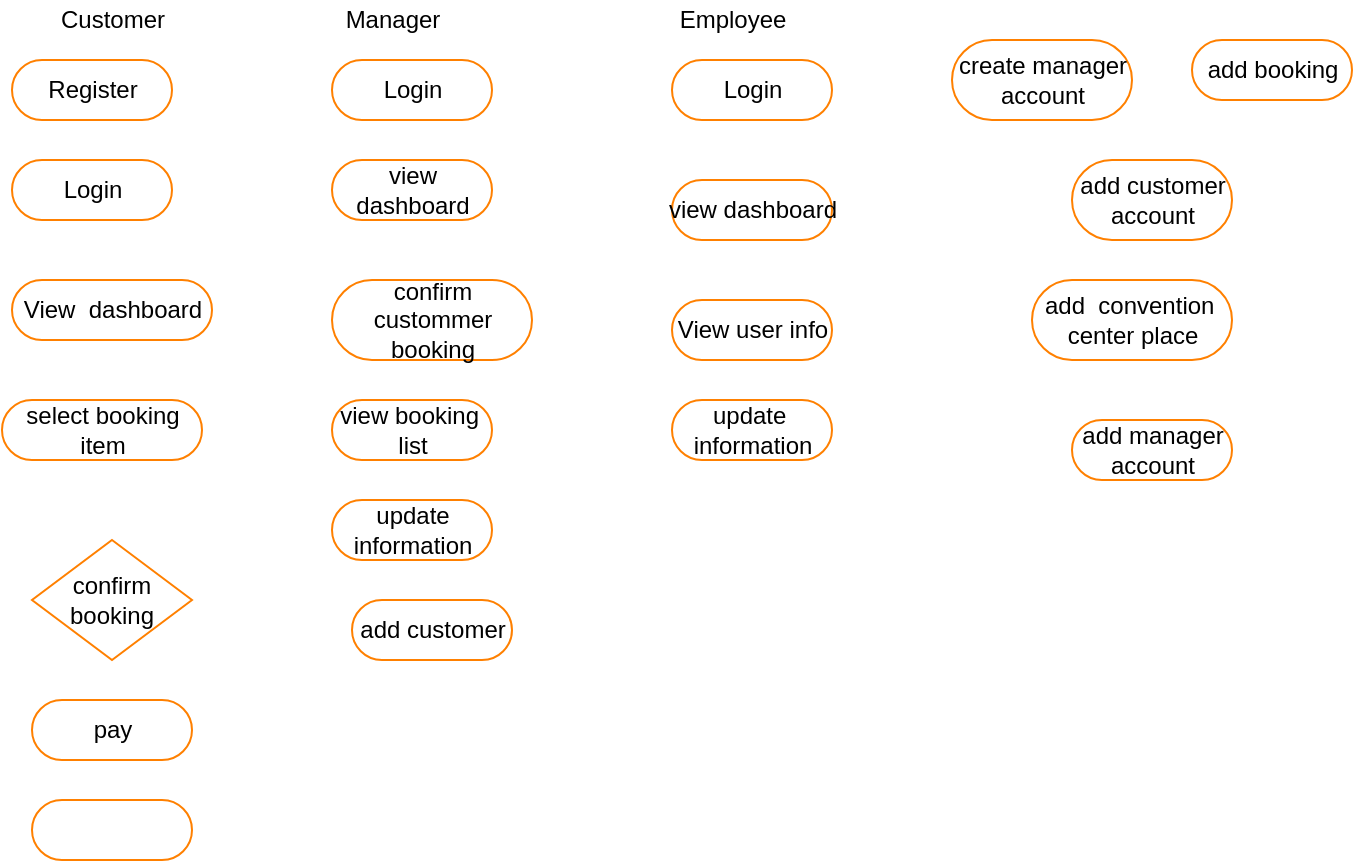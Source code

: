 <mxfile version="14.9.5" type="github">
  <diagram id="zPJUKNE570DLGpzVU4bj" name="Page-1">
    <mxGraphModel dx="854" dy="468" grid="1" gridSize="10" guides="1" tooltips="1" connect="1" arrows="1" fold="1" page="1" pageScale="1" pageWidth="850" pageHeight="1100" math="0" shadow="0">
      <root>
        <mxCell id="0" />
        <mxCell id="1" parent="0" />
        <mxCell id="eA2jIajvq4H5W07gXCKD-1" value="Register" style="html=1;dashed=0;whitespace=wrap;shape=mxgraph.dfd.start;strokeColor=#FF8000;" vertex="1" parent="1">
          <mxGeometry x="160" y="50" width="80" height="30" as="geometry" />
        </mxCell>
        <mxCell id="eA2jIajvq4H5W07gXCKD-2" value="Login" style="html=1;dashed=0;whitespace=wrap;shape=mxgraph.dfd.start;strokeColor=#FF8000;" vertex="1" parent="1">
          <mxGeometry x="160" y="100" width="80" height="30" as="geometry" />
        </mxCell>
        <mxCell id="eA2jIajvq4H5W07gXCKD-3" value="View&amp;nbsp; dashboard" style="html=1;dashed=0;whitespace=wrap;shape=mxgraph.dfd.start;strokeColor=#FF8000;" vertex="1" parent="1">
          <mxGeometry x="160" y="160" width="100" height="30" as="geometry" />
        </mxCell>
        <mxCell id="eA2jIajvq4H5W07gXCKD-4" value="select booking&lt;br&gt;item" style="html=1;dashed=0;whitespace=wrap;shape=mxgraph.dfd.start;strokeColor=#FF8000;" vertex="1" parent="1">
          <mxGeometry x="155" y="220" width="100" height="30" as="geometry" />
        </mxCell>
        <mxCell id="eA2jIajvq4H5W07gXCKD-5" value="pay&lt;span style=&quot;color: rgba(0 , 0 , 0 , 0) ; font-family: monospace ; font-size: 0px&quot;&gt;%3CmxGraphModel%3E%3Croot%3E%3CmxCell%20id%3D%220%22%2F%3E%3CmxCell%20id%3D%221%22%20parent%3D%220%22%2F%3E%3CmxCell%20id%3D%222%22%20value%3D%22%22%20style%3D%22html%3D1%3Bdashed%3D0%3Bwhitespace%3Dwrap%3Bshape%3Dmxgraph.dfd.start%3BstrokeColor%3D%23FF8000%3B%22%20vertex%3D%221%22%20parent%3D%221%22%3E%3CmxGeometry%20x%3D%22160%22%20y%3D%22100%22%20width%3D%2280%22%20height%3D%2230%22%20as%3D%22geometry%22%2F%3E%3C%2FmxCell%3E%3C%2Froot%3E%3C%2FmxGraphModel%3E&lt;/span&gt;" style="html=1;dashed=0;whitespace=wrap;shape=mxgraph.dfd.start;strokeColor=#FF8000;" vertex="1" parent="1">
          <mxGeometry x="170" y="370" width="80" height="30" as="geometry" />
        </mxCell>
        <mxCell id="eA2jIajvq4H5W07gXCKD-6" value="confirm booking" style="rhombus;whiteSpace=wrap;html=1;strokeColor=#FF8000;" vertex="1" parent="1">
          <mxGeometry x="170" y="290" width="80" height="60" as="geometry" />
        </mxCell>
        <mxCell id="eA2jIajvq4H5W07gXCKD-7" value="Customer" style="text;html=1;align=center;verticalAlign=middle;resizable=0;points=[];autosize=1;strokeColor=none;" vertex="1" parent="1">
          <mxGeometry x="175" y="20" width="70" height="20" as="geometry" />
        </mxCell>
        <mxCell id="eA2jIajvq4H5W07gXCKD-8" value="" style="html=1;dashed=0;whitespace=wrap;shape=mxgraph.dfd.start;strokeColor=#FF8000;" vertex="1" parent="1">
          <mxGeometry x="170" y="420" width="80" height="30" as="geometry" />
        </mxCell>
        <mxCell id="eA2jIajvq4H5W07gXCKD-9" value="confirm &lt;br&gt;custommer&lt;br&gt;booking" style="html=1;dashed=0;whitespace=wrap;shape=mxgraph.dfd.start;strokeColor=#FF8000;" vertex="1" parent="1">
          <mxGeometry x="320" y="160" width="100" height="40" as="geometry" />
        </mxCell>
        <mxCell id="eA2jIajvq4H5W07gXCKD-10" value="Login" style="html=1;dashed=0;whitespace=wrap;shape=mxgraph.dfd.start;strokeColor=#FF8000;" vertex="1" parent="1">
          <mxGeometry x="320" y="50" width="80" height="30" as="geometry" />
        </mxCell>
        <mxCell id="eA2jIajvq4H5W07gXCKD-11" value="view &lt;br&gt;dashboard" style="html=1;dashed=0;whitespace=wrap;shape=mxgraph.dfd.start;strokeColor=#FF8000;" vertex="1" parent="1">
          <mxGeometry x="320" y="100" width="80" height="30" as="geometry" />
        </mxCell>
        <mxCell id="eA2jIajvq4H5W07gXCKD-12" value="view booking&amp;nbsp;&lt;br&gt;list" style="html=1;dashed=0;whitespace=wrap;shape=mxgraph.dfd.start;strokeColor=#FF8000;" vertex="1" parent="1">
          <mxGeometry x="320" y="220" width="80" height="30" as="geometry" />
        </mxCell>
        <mxCell id="eA2jIajvq4H5W07gXCKD-13" value="update&lt;br&gt;information" style="html=1;dashed=0;whitespace=wrap;shape=mxgraph.dfd.start;strokeColor=#FF8000;" vertex="1" parent="1">
          <mxGeometry x="320" y="270" width="80" height="30" as="geometry" />
        </mxCell>
        <mxCell id="eA2jIajvq4H5W07gXCKD-14" value="add customer" style="html=1;dashed=0;whitespace=wrap;shape=mxgraph.dfd.start;strokeColor=#FF8000;" vertex="1" parent="1">
          <mxGeometry x="330" y="320" width="80" height="30" as="geometry" />
        </mxCell>
        <mxCell id="eA2jIajvq4H5W07gXCKD-15" value="Login" style="html=1;dashed=0;whitespace=wrap;shape=mxgraph.dfd.start;strokeColor=#FF8000;" vertex="1" parent="1">
          <mxGeometry x="490" y="50" width="80" height="30" as="geometry" />
        </mxCell>
        <mxCell id="eA2jIajvq4H5W07gXCKD-16" value="Manager" style="text;html=1;align=center;verticalAlign=middle;resizable=0;points=[];autosize=1;strokeColor=none;" vertex="1" parent="1">
          <mxGeometry x="320" y="20" width="60" height="20" as="geometry" />
        </mxCell>
        <mxCell id="eA2jIajvq4H5W07gXCKD-17" value="View user info" style="html=1;dashed=0;whitespace=wrap;shape=mxgraph.dfd.start;strokeColor=#FF8000;" vertex="1" parent="1">
          <mxGeometry x="490" y="170" width="80" height="30" as="geometry" />
        </mxCell>
        <mxCell id="eA2jIajvq4H5W07gXCKD-18" value="view dashboard" style="html=1;dashed=0;whitespace=wrap;shape=mxgraph.dfd.start;strokeColor=#FF8000;" vertex="1" parent="1">
          <mxGeometry x="490" y="110" width="80" height="30" as="geometry" />
        </mxCell>
        <mxCell id="eA2jIajvq4H5W07gXCKD-19" value="update&amp;nbsp; &lt;br&gt;information" style="html=1;dashed=0;whitespace=wrap;shape=mxgraph.dfd.start;strokeColor=#FF8000;" vertex="1" parent="1">
          <mxGeometry x="490" y="220" width="80" height="30" as="geometry" />
        </mxCell>
        <mxCell id="eA2jIajvq4H5W07gXCKD-20" value="Employee" style="text;html=1;align=center;verticalAlign=middle;resizable=0;points=[];autosize=1;strokeColor=none;" vertex="1" parent="1">
          <mxGeometry x="485" y="20" width="70" height="20" as="geometry" />
        </mxCell>
        <mxCell id="eA2jIajvq4H5W07gXCKD-21" value="create manager&lt;br&gt;account" style="html=1;dashed=0;whitespace=wrap;shape=mxgraph.dfd.start;strokeColor=#FF8000;" vertex="1" parent="1">
          <mxGeometry x="630" y="40" width="90" height="40" as="geometry" />
        </mxCell>
        <mxCell id="eA2jIajvq4H5W07gXCKD-22" value="add&amp;nbsp; convention&amp;nbsp;&lt;br&gt;center place" style="html=1;dashed=0;whitespace=wrap;shape=mxgraph.dfd.start;strokeColor=#FF8000;" vertex="1" parent="1">
          <mxGeometry x="670" y="160" width="100" height="40" as="geometry" />
        </mxCell>
        <mxCell id="eA2jIajvq4H5W07gXCKD-23" value="add customer&lt;br&gt;account" style="html=1;dashed=0;whitespace=wrap;shape=mxgraph.dfd.start;strokeColor=#FF8000;" vertex="1" parent="1">
          <mxGeometry x="690" y="100" width="80" height="40" as="geometry" />
        </mxCell>
        <mxCell id="eA2jIajvq4H5W07gXCKD-24" value="add booking" style="html=1;dashed=0;whitespace=wrap;shape=mxgraph.dfd.start;strokeColor=#FF8000;" vertex="1" parent="1">
          <mxGeometry x="750" y="40" width="80" height="30" as="geometry" />
        </mxCell>
        <mxCell id="eA2jIajvq4H5W07gXCKD-25" value="add manager&lt;br&gt;account" style="html=1;dashed=0;whitespace=wrap;shape=mxgraph.dfd.start;strokeColor=#FF8000;" vertex="1" parent="1">
          <mxGeometry x="690" y="230" width="80" height="30" as="geometry" />
        </mxCell>
      </root>
    </mxGraphModel>
  </diagram>
</mxfile>
